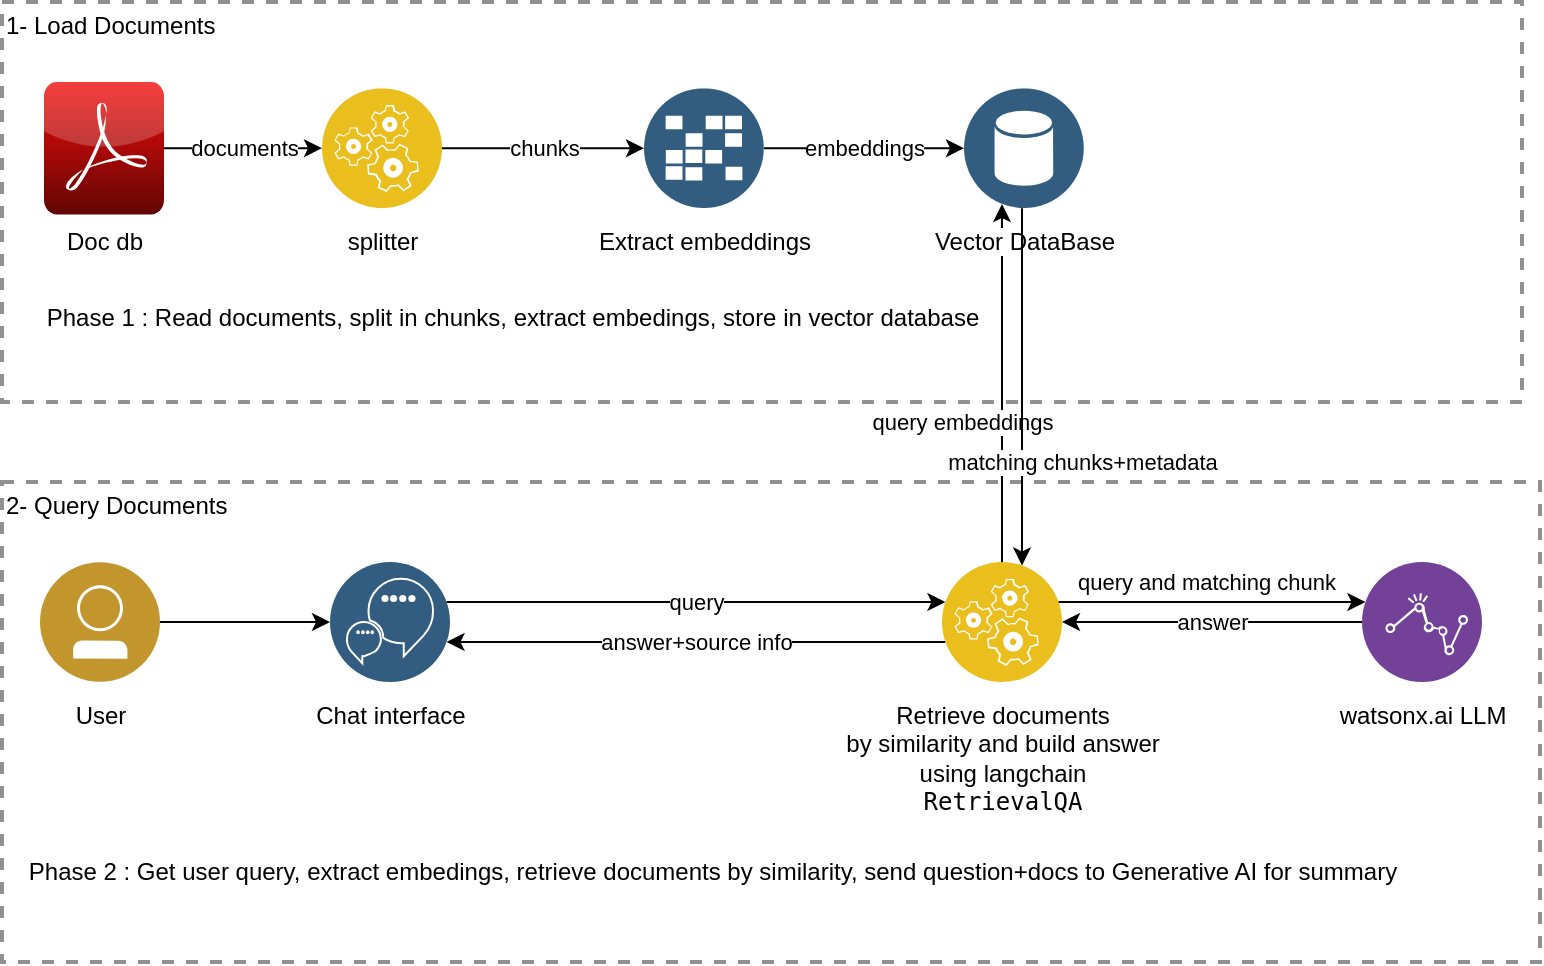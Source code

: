 <mxfile version="21.5.0" type="device">
  <diagram name="Page-1" id="5j2JG0OSZ1h5RDzCl4oF">
    <mxGraphModel dx="849" dy="554" grid="1" gridSize="10" guides="1" tooltips="1" connect="1" arrows="1" fold="1" page="1" pageScale="1" pageWidth="827" pageHeight="1169" math="0" shadow="0">
      <root>
        <mxCell id="0" />
        <mxCell id="1" parent="0" />
        <mxCell id="In71V8KGqIcSNTV8_Hjw-18" value="query embeddings" style="edgeStyle=orthogonalEdgeStyle;rounded=0;orthogonalLoop=1;jettySize=auto;html=1;" parent="1" source="In71V8KGqIcSNTV8_Hjw-16" target="In71V8KGqIcSNTV8_Hjw-4" edge="1">
          <mxGeometry x="-0.218" y="20" relative="1" as="geometry">
            <mxPoint x="500" y="250" as="targetPoint" />
            <Array as="points">
              <mxPoint x="540" y="190" />
              <mxPoint x="540" y="190" />
            </Array>
            <mxPoint as="offset" />
          </mxGeometry>
        </mxCell>
        <mxCell id="In71V8KGqIcSNTV8_Hjw-32" value="1- Load Documents" style="fontStyle=0;verticalAlign=top;align=left;spacingTop=-2;fillColor=none;rounded=0;whiteSpace=wrap;html=1;strokeColor=#919191;strokeWidth=2;dashed=1;container=1;collapsible=0;expand=0;recursiveResize=0;" parent="1" vertex="1">
          <mxGeometry x="40" y="40" width="760" height="200" as="geometry" />
        </mxCell>
        <mxCell id="In71V8KGqIcSNTV8_Hjw-8" value="documents" style="edgeStyle=orthogonalEdgeStyle;rounded=0;orthogonalLoop=1;jettySize=auto;html=1;" parent="In71V8KGqIcSNTV8_Hjw-32" source="In71V8KGqIcSNTV8_Hjw-3" target="In71V8KGqIcSNTV8_Hjw-45" edge="1">
          <mxGeometry relative="1" as="geometry" />
        </mxCell>
        <mxCell id="In71V8KGqIcSNTV8_Hjw-3" value="Doc db" style="dashed=0;outlineConnect=0;html=1;align=center;labelPosition=center;verticalLabelPosition=bottom;verticalAlign=top;shape=mxgraph.webicons.adobe_pdf;fillColor=#F40C0C;gradientColor=#610603" parent="In71V8KGqIcSNTV8_Hjw-32" vertex="1">
          <mxGeometry x="21" y="40.0" width="60" height="66.2" as="geometry" />
        </mxCell>
        <mxCell id="In71V8KGqIcSNTV8_Hjw-4" value="Vector DataBase" style="image;aspect=fixed;perimeter=ellipsePerimeter;html=1;align=center;shadow=0;dashed=0;fontColor=default;labelBackgroundColor=default;fontSize=12;spacingTop=3;image=img/lib/ibm/data/data_services.svg;" parent="In71V8KGqIcSNTV8_Hjw-32" vertex="1">
          <mxGeometry x="481" y="43.1" width="60" height="60" as="geometry" />
        </mxCell>
        <mxCell id="In71V8KGqIcSNTV8_Hjw-7" value="embeddings" style="edgeStyle=orthogonalEdgeStyle;rounded=0;orthogonalLoop=1;jettySize=auto;html=1;" parent="In71V8KGqIcSNTV8_Hjw-32" source="In71V8KGqIcSNTV8_Hjw-5" target="In71V8KGqIcSNTV8_Hjw-4" edge="1">
          <mxGeometry relative="1" as="geometry" />
        </mxCell>
        <mxCell id="In71V8KGqIcSNTV8_Hjw-5" value="Extract embeddings" style="image;aspect=fixed;perimeter=ellipsePerimeter;html=1;align=center;shadow=0;dashed=0;fontColor=default;labelBackgroundColor=default;fontSize=12;spacingTop=3;image=img/lib/ibm/data/caches.svg;" parent="In71V8KGqIcSNTV8_Hjw-32" vertex="1">
          <mxGeometry x="321" y="43.1" width="60" height="60" as="geometry" />
        </mxCell>
        <mxCell id="In71V8KGqIcSNTV8_Hjw-9" value="Phase 1 : Read documents, split in chunks, extract embedings, store in vector database" style="text;html=1;align=center;verticalAlign=middle;resizable=0;points=[];autosize=1;strokeColor=none;fillColor=none;" parent="In71V8KGqIcSNTV8_Hjw-32" vertex="1">
          <mxGeometry x="10" y="143.1" width="490" height="30" as="geometry" />
        </mxCell>
        <mxCell id="In71V8KGqIcSNTV8_Hjw-46" value="chunks" style="edgeStyle=orthogonalEdgeStyle;rounded=0;orthogonalLoop=1;jettySize=auto;html=1;" parent="In71V8KGqIcSNTV8_Hjw-32" source="In71V8KGqIcSNTV8_Hjw-45" target="In71V8KGqIcSNTV8_Hjw-5" edge="1">
          <mxGeometry relative="1" as="geometry" />
        </mxCell>
        <mxCell id="In71V8KGqIcSNTV8_Hjw-45" value="splitter" style="image;aspect=fixed;perimeter=ellipsePerimeter;html=1;align=center;shadow=0;dashed=0;fontColor=default;labelBackgroundColor=default;fontSize=12;spacingTop=3;image=img/lib/ibm/applications/runtime_services.svg;" parent="In71V8KGqIcSNTV8_Hjw-32" vertex="1">
          <mxGeometry x="160" y="43.1" width="60" height="60" as="geometry" />
        </mxCell>
        <mxCell id="In71V8KGqIcSNTV8_Hjw-42" value="2- Query Documents" style="fontStyle=0;verticalAlign=top;align=left;spacingTop=-2;fillColor=none;rounded=0;whiteSpace=wrap;html=1;strokeColor=#919191;strokeWidth=2;dashed=1;container=1;collapsible=0;expand=0;recursiveResize=0;" parent="1" vertex="1">
          <mxGeometry x="40" y="280" width="769" height="240" as="geometry" />
        </mxCell>
        <mxCell id="In71V8KGqIcSNTV8_Hjw-11" value="User" style="image;aspect=fixed;perimeter=ellipsePerimeter;html=1;align=center;shadow=0;dashed=0;fontColor=default;labelBackgroundColor=default;fontSize=12;spacingTop=3;image=img/lib/ibm/users/user.svg;" parent="In71V8KGqIcSNTV8_Hjw-42" vertex="1">
          <mxGeometry x="19" y="40" width="60" height="60" as="geometry" />
        </mxCell>
        <mxCell id="In71V8KGqIcSNTV8_Hjw-12" value="Chat interface" style="image;aspect=fixed;perimeter=ellipsePerimeter;html=1;align=center;shadow=0;dashed=0;fontColor=default;labelBackgroundColor=default;fontSize=12;spacingTop=3;image=img/lib/ibm/data/conversation_trained_deployed.svg;" parent="In71V8KGqIcSNTV8_Hjw-42" vertex="1">
          <mxGeometry x="164" y="40" width="60" height="60" as="geometry" />
        </mxCell>
        <mxCell id="In71V8KGqIcSNTV8_Hjw-13" style="edgeStyle=orthogonalEdgeStyle;rounded=0;orthogonalLoop=1;jettySize=auto;html=1;" parent="In71V8KGqIcSNTV8_Hjw-42" source="In71V8KGqIcSNTV8_Hjw-11" target="In71V8KGqIcSNTV8_Hjw-12" edge="1">
          <mxGeometry relative="1" as="geometry" />
        </mxCell>
        <mxCell id="In71V8KGqIcSNTV8_Hjw-30" value="answer+source info" style="edgeStyle=orthogonalEdgeStyle;rounded=0;orthogonalLoop=1;jettySize=auto;html=1;" parent="In71V8KGqIcSNTV8_Hjw-42" source="In71V8KGqIcSNTV8_Hjw-16" target="In71V8KGqIcSNTV8_Hjw-12" edge="1">
          <mxGeometry relative="1" as="geometry">
            <Array as="points">
              <mxPoint x="349" y="80" />
              <mxPoint x="349" y="80" />
            </Array>
          </mxGeometry>
        </mxCell>
        <mxCell id="In71V8KGqIcSNTV8_Hjw-16" value="Retrieve documents &lt;br&gt;by similarity and build answer &lt;br&gt;using langchain&lt;br&gt;&lt;code class=&quot;docutils literal notranslate&quot;&gt;RetrievalQA&lt;/code&gt;" style="image;aspect=fixed;perimeter=ellipsePerimeter;html=1;align=center;shadow=0;dashed=0;fontColor=default;labelBackgroundColor=default;fontSize=12;spacingTop=3;image=img/lib/ibm/applications/runtime_services.svg;" parent="In71V8KGqIcSNTV8_Hjw-42" vertex="1">
          <mxGeometry x="470" y="40" width="60" height="60" as="geometry" />
        </mxCell>
        <mxCell id="In71V8KGqIcSNTV8_Hjw-15" value="query" style="edgeStyle=orthogonalEdgeStyle;rounded=0;orthogonalLoop=1;jettySize=auto;html=1;" parent="In71V8KGqIcSNTV8_Hjw-42" source="In71V8KGqIcSNTV8_Hjw-12" target="In71V8KGqIcSNTV8_Hjw-16" edge="1">
          <mxGeometry relative="1" as="geometry">
            <mxPoint x="315" y="40" as="targetPoint" />
            <Array as="points">
              <mxPoint x="269" y="60" />
              <mxPoint x="269" y="60" />
            </Array>
          </mxGeometry>
        </mxCell>
        <mxCell id="In71V8KGqIcSNTV8_Hjw-10" value="Phase 2 : Get user query, extract embedings, retrieve documents by similarity, send question+docs to Generative AI for summary" style="text;html=1;align=center;verticalAlign=middle;resizable=0;points=[];autosize=1;strokeColor=none;fillColor=none;" parent="In71V8KGqIcSNTV8_Hjw-42" vertex="1">
          <mxGeometry y="180" width="710" height="30" as="geometry" />
        </mxCell>
        <mxCell id="In71V8KGqIcSNTV8_Hjw-19" value="watsonx.ai LLM" style="image;aspect=fixed;perimeter=ellipsePerimeter;html=1;align=center;shadow=0;dashed=0;fontColor=default;labelBackgroundColor=default;fontSize=12;spacingTop=3;image=img/lib/ibm/analytics/analytics.svg;" parent="In71V8KGqIcSNTV8_Hjw-42" vertex="1">
          <mxGeometry x="680" y="40" width="60" height="60" as="geometry" />
        </mxCell>
        <mxCell id="In71V8KGqIcSNTV8_Hjw-20" value="query and matching chunk" style="edgeStyle=orthogonalEdgeStyle;rounded=0;orthogonalLoop=1;jettySize=auto;html=1;" parent="In71V8KGqIcSNTV8_Hjw-42" source="In71V8KGqIcSNTV8_Hjw-16" target="In71V8KGqIcSNTV8_Hjw-19" edge="1">
          <mxGeometry x="-0.043" y="10" relative="1" as="geometry">
            <mxPoint x="610" y="50" as="targetPoint" />
            <Array as="points">
              <mxPoint x="670" y="60" />
              <mxPoint x="670" y="60" />
            </Array>
            <mxPoint as="offset" />
          </mxGeometry>
        </mxCell>
        <mxCell id="In71V8KGqIcSNTV8_Hjw-44" value="answer" style="edgeStyle=orthogonalEdgeStyle;rounded=0;orthogonalLoop=1;jettySize=auto;html=1;" parent="In71V8KGqIcSNTV8_Hjw-42" source="In71V8KGqIcSNTV8_Hjw-19" target="In71V8KGqIcSNTV8_Hjw-16" edge="1">
          <mxGeometry relative="1" as="geometry">
            <Array as="points">
              <mxPoint x="670" y="70" />
            </Array>
          </mxGeometry>
        </mxCell>
        <mxCell id="In71V8KGqIcSNTV8_Hjw-43" value="matching chunks+metadata" style="edgeStyle=orthogonalEdgeStyle;rounded=0;orthogonalLoop=1;jettySize=auto;html=1;" parent="1" source="In71V8KGqIcSNTV8_Hjw-4" target="In71V8KGqIcSNTV8_Hjw-16" edge="1">
          <mxGeometry x="0.421" y="30" relative="1" as="geometry">
            <Array as="points">
              <mxPoint x="550" y="210" />
              <mxPoint x="550" y="210" />
            </Array>
            <mxPoint as="offset" />
          </mxGeometry>
        </mxCell>
      </root>
    </mxGraphModel>
  </diagram>
</mxfile>
